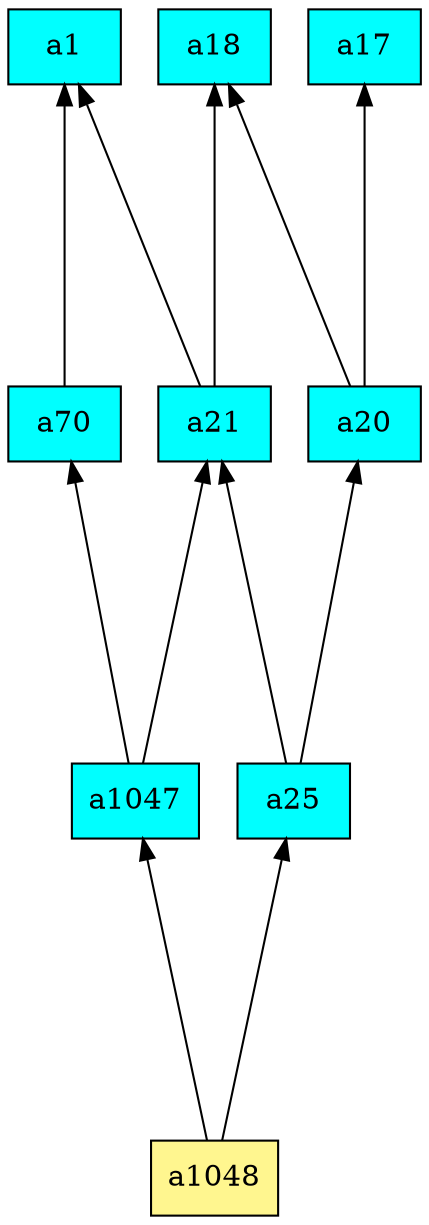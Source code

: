 digraph G {
rankdir=BT;ranksep="2.0";
"a1" [shape=record,fillcolor=cyan,style=filled,label="{a1}"];
"a1047" [shape=record,fillcolor=cyan,style=filled,label="{a1047}"];
"a70" [shape=record,fillcolor=cyan,style=filled,label="{a70}"];
"a20" [shape=record,fillcolor=cyan,style=filled,label="{a20}"];
"a17" [shape=record,fillcolor=cyan,style=filled,label="{a17}"];
"a25" [shape=record,fillcolor=cyan,style=filled,label="{a25}"];
"a18" [shape=record,fillcolor=cyan,style=filled,label="{a18}"];
"a1048" [shape=record,fillcolor=khaki1,style=filled,label="{a1048}"];
"a21" [shape=record,fillcolor=cyan,style=filled,label="{a21}"];
"a1047" -> "a21"
"a1047" -> "a70"
"a70" -> "a1"
"a20" -> "a18"
"a20" -> "a17"
"a25" -> "a20"
"a25" -> "a21"
"a1048" -> "a1047"
"a1048" -> "a25"
"a21" -> "a1"
"a21" -> "a18"
}